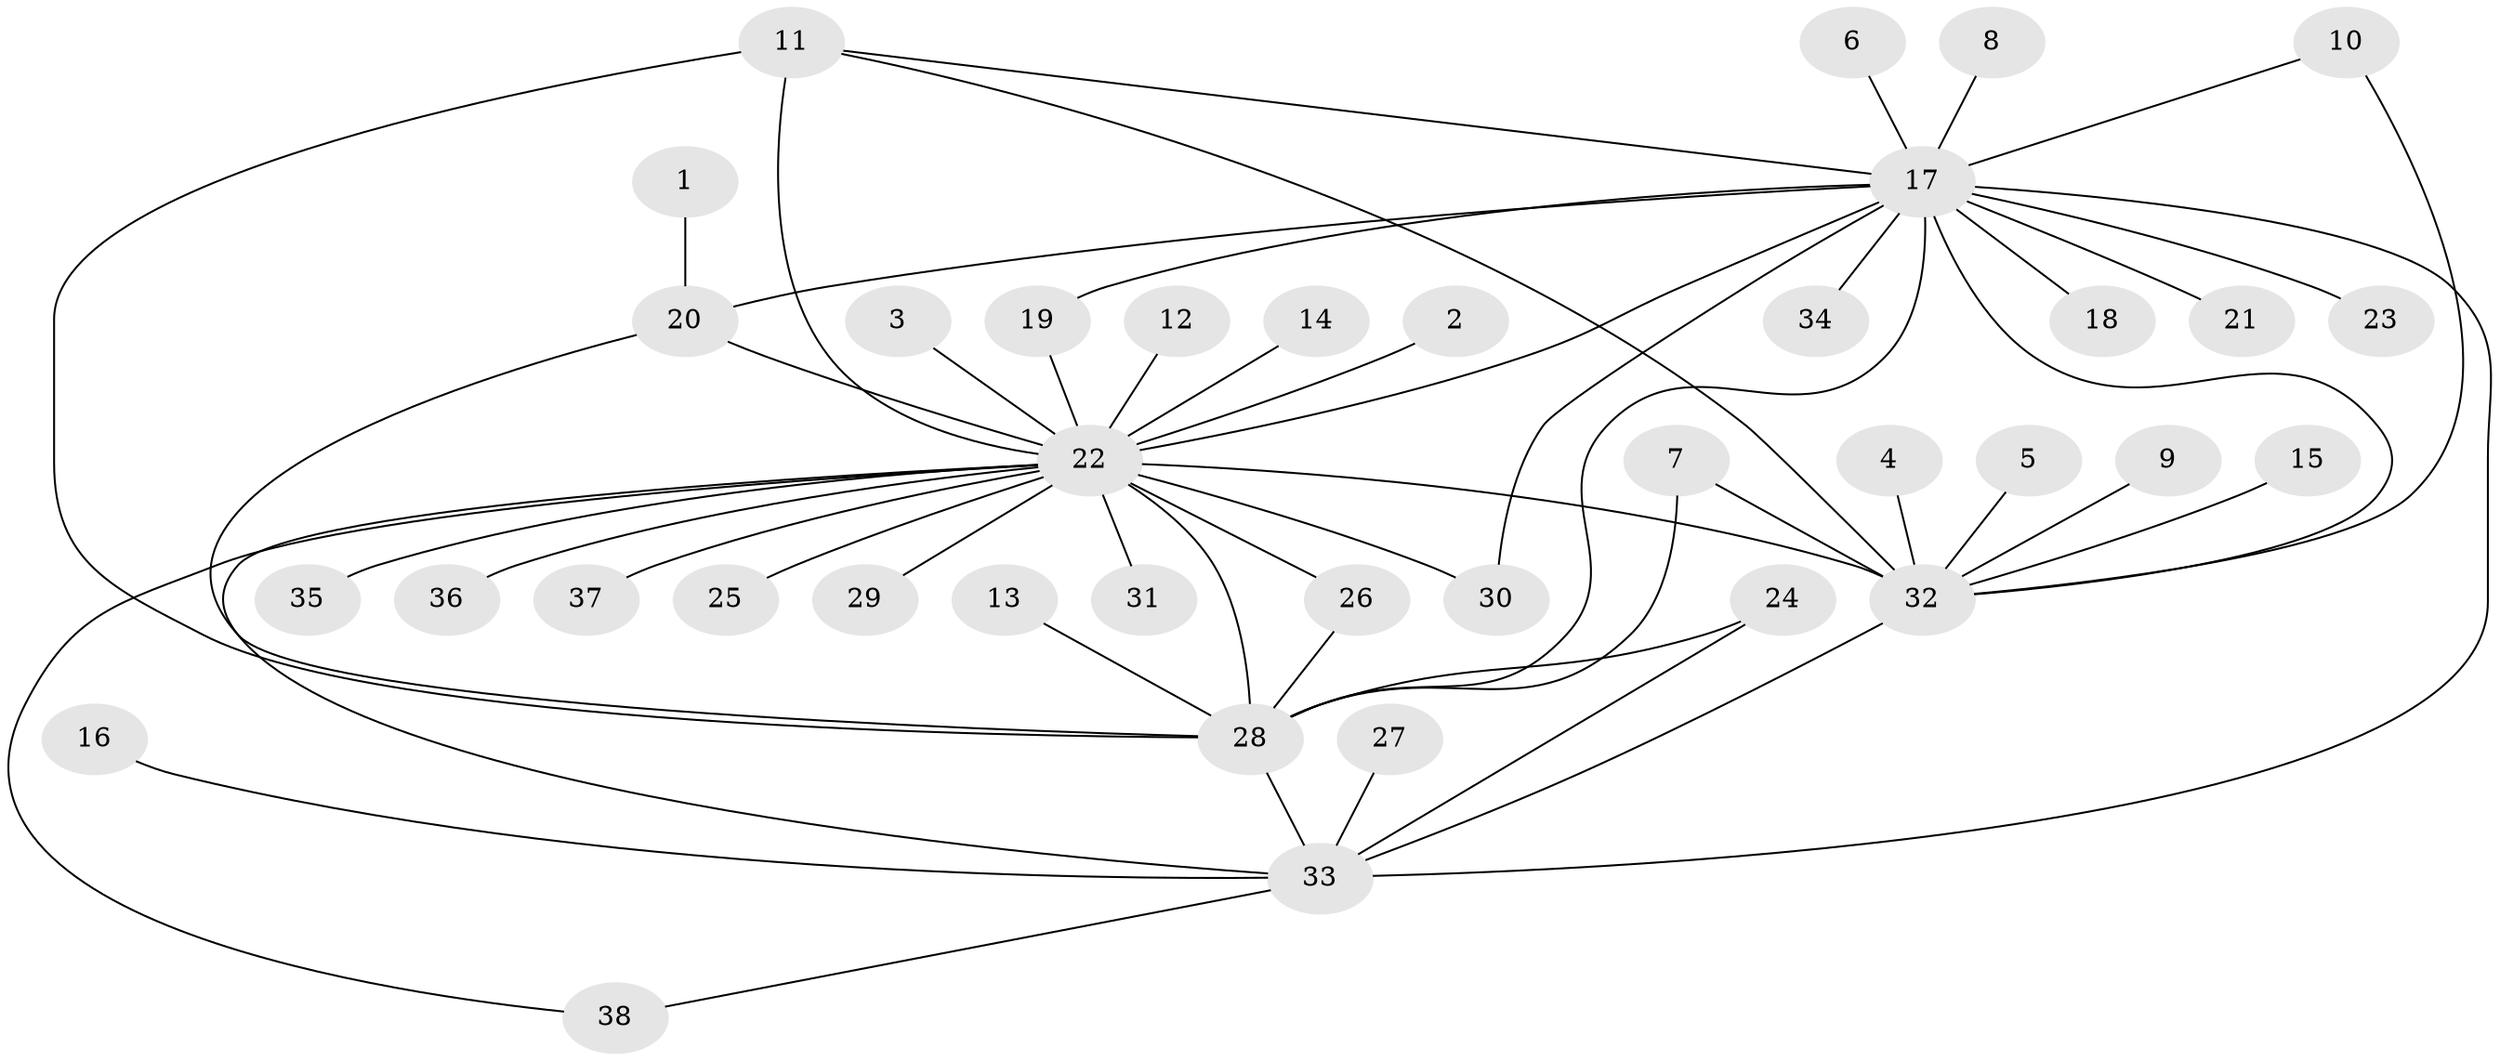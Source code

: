 // original degree distribution, {8: 0.05263157894736842, 6: 0.02631578947368421, 27: 0.013157894736842105, 5: 0.039473684210526314, 4: 0.039473684210526314, 1: 0.5, 7: 0.02631578947368421, 16: 0.013157894736842105, 3: 0.09210526315789473, 2: 0.18421052631578946, 9: 0.013157894736842105}
// Generated by graph-tools (version 1.1) at 2025/49/03/09/25 03:49:51]
// undirected, 38 vertices, 54 edges
graph export_dot {
graph [start="1"]
  node [color=gray90,style=filled];
  1;
  2;
  3;
  4;
  5;
  6;
  7;
  8;
  9;
  10;
  11;
  12;
  13;
  14;
  15;
  16;
  17;
  18;
  19;
  20;
  21;
  22;
  23;
  24;
  25;
  26;
  27;
  28;
  29;
  30;
  31;
  32;
  33;
  34;
  35;
  36;
  37;
  38;
  1 -- 20 [weight=1.0];
  2 -- 22 [weight=1.0];
  3 -- 22 [weight=1.0];
  4 -- 32 [weight=1.0];
  5 -- 32 [weight=1.0];
  6 -- 17 [weight=1.0];
  7 -- 28 [weight=1.0];
  7 -- 32 [weight=1.0];
  8 -- 17 [weight=1.0];
  9 -- 32 [weight=1.0];
  10 -- 17 [weight=1.0];
  10 -- 32 [weight=1.0];
  11 -- 17 [weight=1.0];
  11 -- 22 [weight=2.0];
  11 -- 28 [weight=1.0];
  11 -- 32 [weight=1.0];
  12 -- 22 [weight=1.0];
  13 -- 28 [weight=1.0];
  14 -- 22 [weight=1.0];
  15 -- 32 [weight=1.0];
  16 -- 33 [weight=1.0];
  17 -- 18 [weight=1.0];
  17 -- 19 [weight=1.0];
  17 -- 20 [weight=1.0];
  17 -- 21 [weight=1.0];
  17 -- 22 [weight=2.0];
  17 -- 23 [weight=1.0];
  17 -- 28 [weight=1.0];
  17 -- 30 [weight=1.0];
  17 -- 32 [weight=1.0];
  17 -- 33 [weight=2.0];
  17 -- 34 [weight=1.0];
  19 -- 22 [weight=1.0];
  20 -- 22 [weight=2.0];
  20 -- 28 [weight=1.0];
  22 -- 25 [weight=1.0];
  22 -- 26 [weight=1.0];
  22 -- 28 [weight=3.0];
  22 -- 29 [weight=1.0];
  22 -- 30 [weight=1.0];
  22 -- 31 [weight=1.0];
  22 -- 32 [weight=2.0];
  22 -- 33 [weight=1.0];
  22 -- 35 [weight=1.0];
  22 -- 36 [weight=1.0];
  22 -- 37 [weight=1.0];
  22 -- 38 [weight=1.0];
  24 -- 28 [weight=1.0];
  24 -- 33 [weight=1.0];
  26 -- 28 [weight=1.0];
  27 -- 33 [weight=1.0];
  28 -- 33 [weight=2.0];
  32 -- 33 [weight=1.0];
  33 -- 38 [weight=1.0];
}
